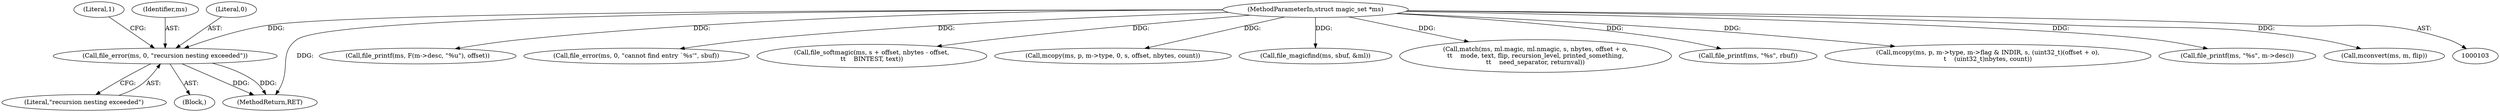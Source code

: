 digraph "0_file_447558595a3650db2886cd2f416ad0beba965801@pointer" {
"1000149" [label="(Call,file_error(ms, 0, \"recursion nesting exceeded\"))"];
"1000104" [label="(MethodParameterIn,struct magic_set *ms)"];
"1002608" [label="(Call,file_printf(ms, F(m->desc, \"%u\"), offset))"];
"1002672" [label="(Call,file_error(ms, 0, \"cannot find entry `%s'\", sbuf))"];
"1002549" [label="(Call,file_softmagic(ms, s + offset, nbytes - offset,\n\t\t    BINTEST, text))"];
"1000155" [label="(Literal,1)"];
"1002390" [label="(Call,mcopy(ms, p, m->type, 0, s, offset, nbytes, count))"];
"1000104" [label="(MethodParameterIn,struct magic_set *ms)"];
"1000152" [label="(Literal,\"recursion nesting exceeded\")"];
"1002664" [label="(Call,file_magicfind(ms, sbuf, &ml))"];
"1002696" [label="(Call,match(ms, ml.magic, ml.nmagic, s, nbytes, offset + o,\n\t\t    mode, text, flip, recursion_level, printed_something,\n\t\t    need_separator, returnval))"];
"1002623" [label="(Call,file_printf(ms, \"%s\", rbuf))"];
"1000150" [label="(Identifier,ms)"];
"1000158" [label="(Call,mcopy(ms, p, m->type, m->flag & INDIR, s, (uint32_t)(offset + o),\n\t    (uint32_t)nbytes, count))"];
"1002729" [label="(Call,file_printf(ms, \"%s\", m->desc))"];
"1000151" [label="(Literal,0)"];
"1002748" [label="(Call,mconvert(ms, m, flip))"];
"1000148" [label="(Block,)"];
"1000149" [label="(Call,file_error(ms, 0, \"recursion nesting exceeded\"))"];
"1002756" [label="(MethodReturn,RET)"];
"1000149" -> "1000148"  [label="AST: "];
"1000149" -> "1000152"  [label="CFG: "];
"1000150" -> "1000149"  [label="AST: "];
"1000151" -> "1000149"  [label="AST: "];
"1000152" -> "1000149"  [label="AST: "];
"1000155" -> "1000149"  [label="CFG: "];
"1000149" -> "1002756"  [label="DDG: "];
"1000149" -> "1002756"  [label="DDG: "];
"1000104" -> "1000149"  [label="DDG: "];
"1000104" -> "1000103"  [label="AST: "];
"1000104" -> "1002756"  [label="DDG: "];
"1000104" -> "1000158"  [label="DDG: "];
"1000104" -> "1002390"  [label="DDG: "];
"1000104" -> "1002549"  [label="DDG: "];
"1000104" -> "1002608"  [label="DDG: "];
"1000104" -> "1002623"  [label="DDG: "];
"1000104" -> "1002664"  [label="DDG: "];
"1000104" -> "1002672"  [label="DDG: "];
"1000104" -> "1002696"  [label="DDG: "];
"1000104" -> "1002729"  [label="DDG: "];
"1000104" -> "1002748"  [label="DDG: "];
}
